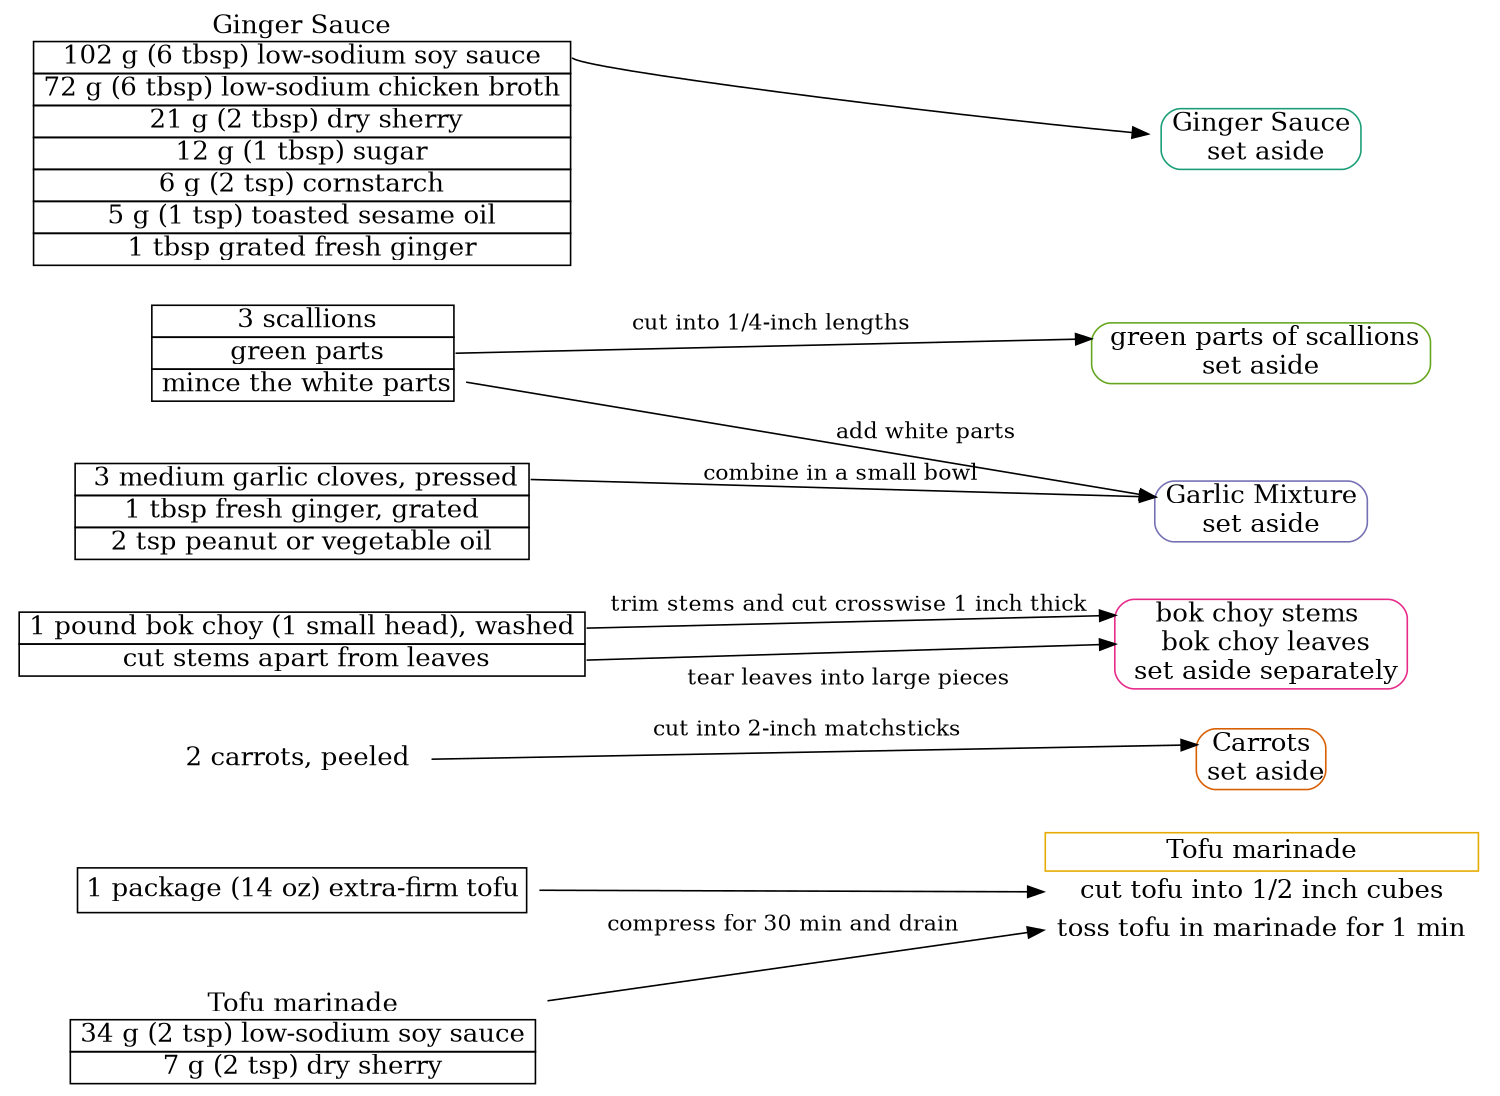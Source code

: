 digraph "Stir-Fried Tofu and Bok Choy in Ginger Sauce" {
graph [ rankdir = "UD", ranksep = .1, size = 10];
node [ fontsize = "16" shape = "plaintext", colorscheme = dark28  ];
edge [weight = 5]

splines=false

// see: http://stackoverflow.com/questions/2271704/family-tree-layout-with-dot-graphviz

"GingerSauce" [
label = < <TABLE BORDER="0" CELLSPACING="0" CELLPADDING="0"><TR><TD  port="f0"> Ginger Sauce </TD></TR><TR><TD BORDER="1" port="f1"> 102 g (6 tbsp) low-sodium soy sauce </TD></TR><TR><TD BORDER="1" > 72 g (6 tbsp) low-sodium chicken broth </TD></TR><TR><TD BORDER="1" >  21 g (2 tbsp) dry sherry </TD></TR><TR><TD BORDER="1" > 12 g (1 tbsp) sugar </TD></TR><TR><TD BORDER="1" > 6 g (2 tsp) cornstarch </TD></TR><TR><TD BORDER="1" > 5 g (1 tsp) toasted sesame oil </TD></TR><TR><TD BORDER="1" > 1 tbsp grated fresh ginger </TD></TR></TABLE>> ];
"GingerSauce":f1 -> GingerSauce1
"GingerSauce1" [ label = < <TABLE BORDER="1" CELLSPACING="0" CELLPADDING="0"  STYLE="ROUNDED"><TR><TD BORDER="0"  port="f0"> Ginger Sauce </TD></TR><TR><TD BORDER="0" port="f1"> set aside</TD></TR></TABLE>>, color=1 ];


"Tofu" [label = < <TABLE BORDER="1"><TR><TD BORDER="0" >1 package (14 oz) extra-firm tofu</TD></TR></TABLE> >];
"Tofu":e -> "Tofu1":f0 [label = "compress for 30 min and drain" ];
"Tofu1" [
shape = plaintext,
label = < <TABLE BORDER="0"><TR><TD BORDER="1"> Tofu marinade </TD></TR><TR><TD  port="f0"> cut tofu into 1/2 inch cubes </TD></TR><TR><TD  port="f1"> toss tofu in marinade for 1 min </TD></TR></TABLE>>, style=rounded, color=6
];
"Marinade" -> "Tofu1":f1 [constraint=false];


"Marinade" [
shape = plaintext,
label = < <TABLE BORDER="0" CELLSPACING="0" CELLPADDING="0"><TR><TD> Tofu marinade </TD></TR><TR><TD BORDER="1" port="f0"> 34 g (2 tsp) low-sodium soy sauce </TD></TR><TR><TD BORDER="1" port="f1"> 7 g (2 tsp) dry sherry </TD></TR></TABLE>>
];

"Scallions" [ shape = plaintext, label = < <TABLE BORDER="0" CELLSPACING="0" CELLPADDING="0"><TR><TD BORDER="1"  port="f0">  3 scallions </TD></TR><TR><TD  BORDER="1" port="f2">  green parts </TD></TR><TR><TD BORDER="1"  port="f1"> mince the white parts</TD></TR></TABLE>> ];
"Scallions1" [ label = < <TABLE BORDER="1" CELLSPACING="0" CELLPADDING="0" STYLE="ROUNDED"><TR><TD BORDER="0"  port="f0">  green parts of scallions </TD></TR><TR><TD BORDER="0" port="f1">set aside</TD></TR></TABLE>> ,  color=5];
"Scallions" -> "GarlicMixture1":f0 [label = "add white parts", constraint=false];
"Scallions":f2 -> "Scallions1":f0 [label = "cut into 1/4-inch lengths" ];

"GarlicMixture" [ label = < <TABLE BORDER="0" CELLSPACING="0" CELLPADDING="0"><TR><TD BORDER="1"  port="f0">  3 medium garlic cloves, pressed </TD></TR><TR><TD BORDER="1" port="f1"> 1 tbsp fresh ginger, grated </TD></TR><TR><TD BORDER="1" port="f2"> 2 tsp peanut or vegetable oil </TD></TR></TABLE>> ];

"GarlicMixture":f0 -> "GarlicMixture1":f0 [label = "combine in a small bowl"];
"GarlicMixture1" [label = < <TABLE BORDER="1" CELLSPACING="0" CELLPADDING="0" STYLE="ROUNDED"><TR><TD BORDER="0"  port="f0"> Garlic Mixture </TD></TR><TR><TD BORDER="0" port="f1"> set aside </TD></TR></TABLE>> , color=3 ];



"BokChoy" [  label = < <TABLE BORDER="0" CELLSPACING="0" CELLPADDING="0"><TR><TD BORDER="1"  port="f0"> 1 pound bok choy (1 small head), washed </TD></TR><TR><TD BORDER="1" port="f1"> cut stems apart from leaves</TD></TR></TABLE>> ];
"BokChoy1" [ label =< <TABLE BORDER="1" CELLSPACING="0" CELLPADDING="0" STYLE="ROUNDED"><TR><TD BORDER="0"  port="f0">bok choy stems </TD></TR><TR><TD BORDER="0" port="f1">  bok choy leaves </TD></TR><TR><TD BORDER="0">  set aside separately </TD></TR></TABLE>>, color=4];
"BokChoy":f0 -> "BokChoy1":f0 [label = "trim stems and cut crosswise 1 inch thick" ];
"BokChoy":f1 -> "BokChoy1":f1 [label = "tear leaves into large pieces" ];


"Carrots" [ label = "2 carrots, peeled "];
"Carrots1" [ shape = plaintext,
 label = < <TABLE BORDER="1" CELLSPACING="0" CELLPADDING="0" STYLE="ROUNDED"><TR><TD BORDER="0"  port="f0"> Carrots </TD></TR> <TR><TD BORDER="0" port="f1"> set aside</TD></TR></TABLE>> , style=rounded, color=2];
"Carrots":e -> "Carrots1":f0 [label = "cut into 2-inch matchsticks" ];


{
    edge [style=invisible,dir=none, weight=50];
    // node [shape=none, width=0, height=0, label=""];
    "GingerSauce" -> "Scallions" -> "GarlicMixture" -> "BokChoy" -> "Carrots" -> "Tofu" -> "Marinade";
}

{rank=same; "GingerSauce"; "GingerSauce1"};
{rank=same; "Scallions"; "Scallions1"};
{rank=same; "GarlicMixture"; "GarlicMixture1"};
{rank=same; "BokChoy"; "BokChoy1"};
{rank=same; "Carrots"; "Carrots1"};
{rank=same; "Tofu"; "Tofu1"};
{rank=same; "Marinade"};

{
    edge [style=invisible,dir=none, weight=50];

    "GingerSauce1" -> "Scallions1" -> "GarlicMixture1" -> "BokChoy1" -> "Carrots1" -> "Tofu1" ;
}

//{rank=same; "L7"; "Carrots"; "Carrots1"};


}
